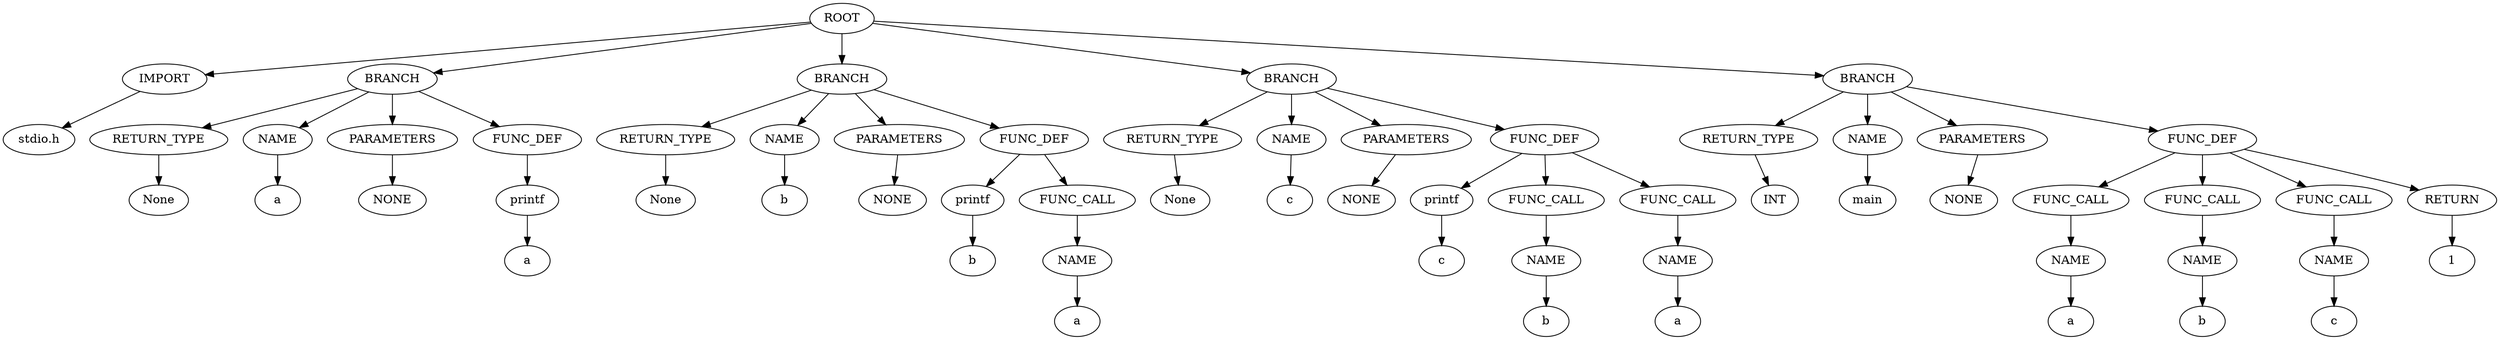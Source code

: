 strict digraph G{
l11[label = "IMPORT"]
l111[label = "BRANCH"]
l1111[label = "BRANCH"]
l11111[label = "BRANCH"]
l111111[label = "BRANCH"]
"ROOT"->"l11"
l11111131[label = "stdio.h"]
"l11"->l11111131
"ROOT"->"l111"
l111111331[label = "RETURN_TYPE"]
l1111113311[label = "NAME"]
l11111133111[label = "PARAMETERS"]
l111111331111[label = "FUNC_DEF"]
"l111"->"l111111331"
l11111133111131[label = "None"]
"l111111331"->l11111133111131
"l111"->"l1111113311"
l111111331111331[label = "a"]
"l1111113311"->l111111331111331
"l111"->"l11111133111"
l1111113311113331[label = "NONE"]
"l11111133111"->l1111113311113331
"l111"->"l111111331111"
l11111133111133331[label = "printf"]
"l111111331111"->"l11111133111133331"
l1111113311113333131[label = "a\n"]
"l11111133111133331"->l1111113311113333131
"ROOT"->"l1111"
l1111113331[label = "RETURN_TYPE"]
l11111133311[label = "NAME"]
l111111333111[label = "PARAMETERS"]
l1111113331111[label = "FUNC_DEF"]
"l1111"->"l1111113331"
l111111333111131[label = "None"]
"l1111113331"->l111111333111131
"l1111"->"l11111133311"
l1111113331111331[label = "b"]
"l11111133311"->l1111113331111331
"l1111"->"l111111333111"
l11111133311113331[label = "NONE"]
"l111111333111"->l11111133311113331
"l1111"->"l1111113331111"
l111111333111133331[label = "printf"]
l1111113331111333311[label = "FUNC_CALL"]
"l1111113331111"->"l111111333111133331"
l111111333111133331131[label = "b\n"]
"l111111333111133331"->l111111333111133331131
"l1111113331111"->"l1111113331111333311"
l1111113331111333311331[label = "NAME"]
"l1111113331111333311"->"l1111113331111333311331"
l111111333111133331133131[label = "a"]
"l1111113331111333311331"->l111111333111133331133131
"ROOT"->"l11111"
l11111133331[label = "RETURN_TYPE"]
l111111333311[label = "NAME"]
l1111113333111[label = "PARAMETERS"]
l11111133331111[label = "FUNC_DEF"]
"l11111"->"l11111133331"
l1111113333111131[label = "None"]
"l11111133331"->l1111113333111131
"l11111"->"l111111333311"
l11111133331111331[label = "c"]
"l111111333311"->l11111133331111331
"l11111"->"l1111113333111"
l111111333311113331[label = "NONE"]
"l1111113333111"->l111111333311113331
"l11111"->"l11111133331111"
l1111113333111133331[label = "printf"]
l11111133331111333311[label = "FUNC_CALL"]
l111111333311113333111[label = "FUNC_CALL"]
"l11111133331111"->"l1111113333111133331"
l11111133331111333311131[label = "c\n"]
"l1111113333111133331"->l11111133331111333311131
"l11111133331111"->"l11111133331111333311"
l111111333311113333111331[label = "NAME"]
"l11111133331111333311"->"l111111333311113333111331"
l11111133331111333311133131[label = "b"]
"l111111333311113333111331"->l11111133331111333311133131
"l11111133331111"->"l111111333311113333111"
l1111113333111133331113331[label = "NAME"]
"l111111333311113333111"->"l1111113333111133331113331"
l111111333311113333111333131[label = "a"]
"l1111113333111133331113331"->l111111333311113333111333131
"ROOT"->"l111111"
l111111333331[label = "RETURN_TYPE"]
l1111113333311[label = "NAME"]
l11111133333111[label = "PARAMETERS"]
l111111333331111[label = "FUNC_DEF"]
"l111111"->"l111111333331"
l11111133333111131[label = "INT"]
"l111111333331"->l11111133333111131
"l111111"->"l1111113333311"
l111111333331111331[label = "main"]
"l1111113333311"->l111111333331111331
"l111111"->"l11111133333111"
l1111113333311113331[label = "NONE"]
"l11111133333111"->l1111113333311113331
"l111111"->"l111111333331111"
l11111133333111133331[label = "FUNC_CALL"]
l111111333331111333311[label = "FUNC_CALL"]
l1111113333311113333111[label = "FUNC_CALL"]
l11111133333111133331111[label = "RETURN"]
"l111111333331111"->"l11111133333111133331"
l1111113333311113333111131[label = "NAME"]
"l11111133333111133331"->"l1111113333311113333111131"
l111111333331111333311113131[label = "a"]
"l1111113333311113333111131"->l111111333331111333311113131
"l111111333331111"->"l111111333331111333311"
l11111133333111133331111331[label = "NAME"]
"l111111333331111333311"->"l11111133333111133331111331"
l1111113333311113333111133131[label = "b"]
"l11111133333111133331111331"->l1111113333311113333111133131
"l111111333331111"->"l1111113333311113333111"
l111111333331111333311113331[label = "NAME"]
"l1111113333311113333111"->"l111111333331111333311113331"
l11111133333111133331111333131[label = "c"]
"l111111333331111333311113331"->l11111133333111133331111333131
"l111111333331111"->"l11111133333111133331111"
l1111113333311113333111133331[label = "1"]
"l11111133333111133331111"->l1111113333311113333111133331
}
